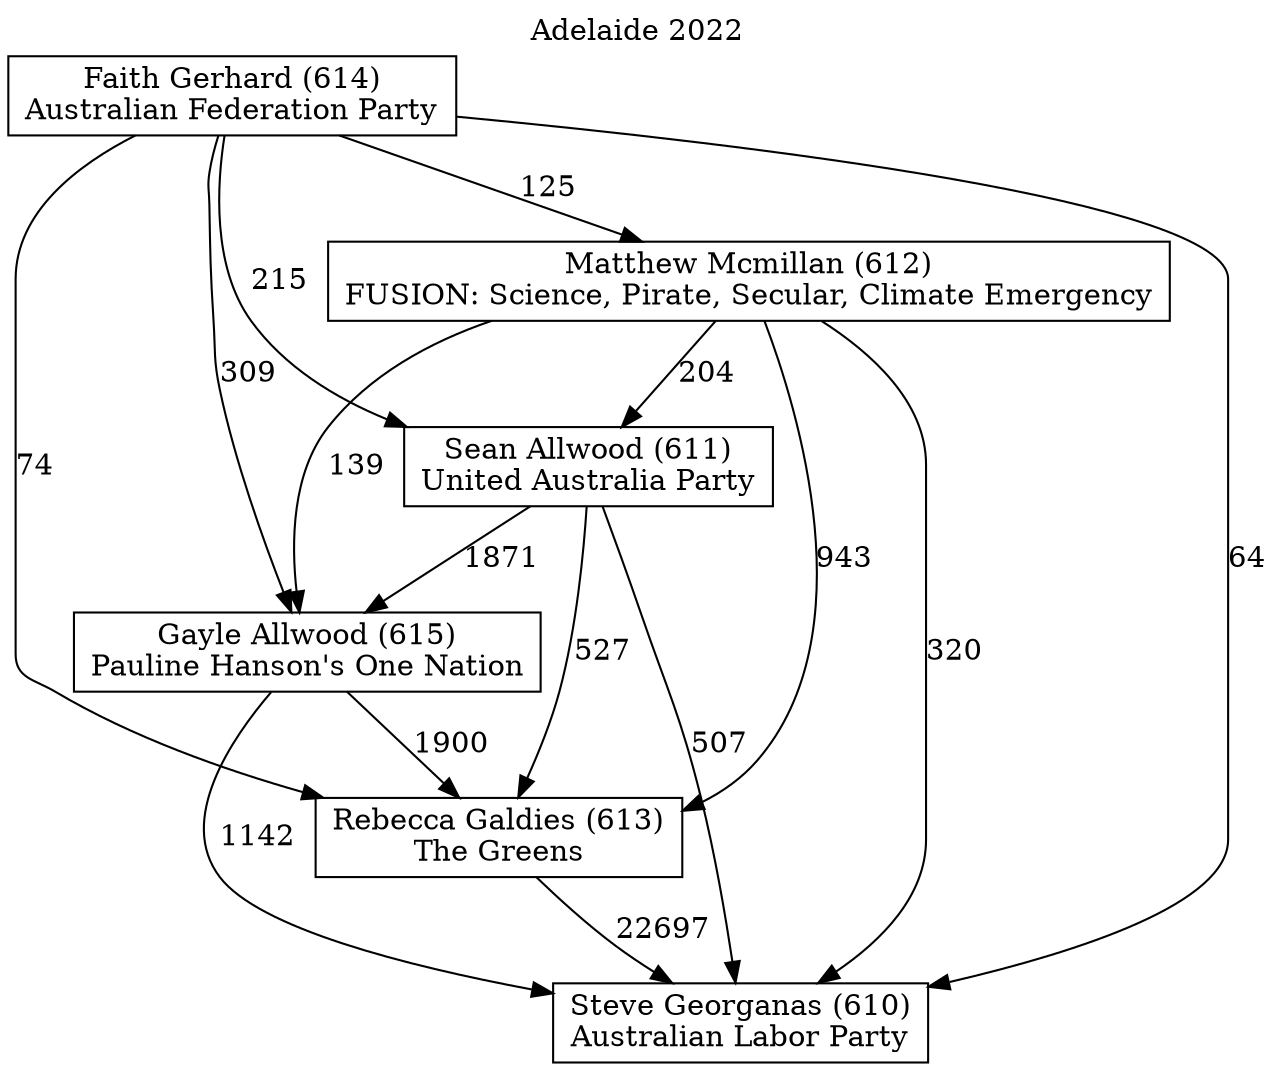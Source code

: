 // House preference flow
digraph "Steve Georganas (610)_Adelaide_2022" {
	graph [label="Adelaide 2022" labelloc=t mclimit=10]
	node [shape=box]
	"Rebecca Galdies (613)" [label="Rebecca Galdies (613)
The Greens"]
	"Sean Allwood (611)" [label="Sean Allwood (611)
United Australia Party"]
	"Steve Georganas (610)" [label="Steve Georganas (610)
Australian Labor Party"]
	"Matthew Mcmillan (612)" [label="Matthew Mcmillan (612)
FUSION: Science, Pirate, Secular, Climate Emergency"]
	"Gayle Allwood (615)" [label="Gayle Allwood (615)
Pauline Hanson's One Nation"]
	"Faith Gerhard (614)" [label="Faith Gerhard (614)
Australian Federation Party"]
	"Rebecca Galdies (613)" -> "Steve Georganas (610)" [label=22697]
	"Faith Gerhard (614)" -> "Matthew Mcmillan (612)" [label=125]
	"Gayle Allwood (615)" -> "Rebecca Galdies (613)" [label=1900]
	"Faith Gerhard (614)" -> "Sean Allwood (611)" [label=215]
	"Sean Allwood (611)" -> "Steve Georganas (610)" [label=507]
	"Faith Gerhard (614)" -> "Steve Georganas (610)" [label=64]
	"Sean Allwood (611)" -> "Rebecca Galdies (613)" [label=527]
	"Matthew Mcmillan (612)" -> "Steve Georganas (610)" [label=320]
	"Sean Allwood (611)" -> "Gayle Allwood (615)" [label=1871]
	"Matthew Mcmillan (612)" -> "Gayle Allwood (615)" [label=139]
	"Faith Gerhard (614)" -> "Gayle Allwood (615)" [label=309]
	"Gayle Allwood (615)" -> "Steve Georganas (610)" [label=1142]
	"Matthew Mcmillan (612)" -> "Rebecca Galdies (613)" [label=943]
	"Matthew Mcmillan (612)" -> "Sean Allwood (611)" [label=204]
	"Faith Gerhard (614)" -> "Rebecca Galdies (613)" [label=74]
}
